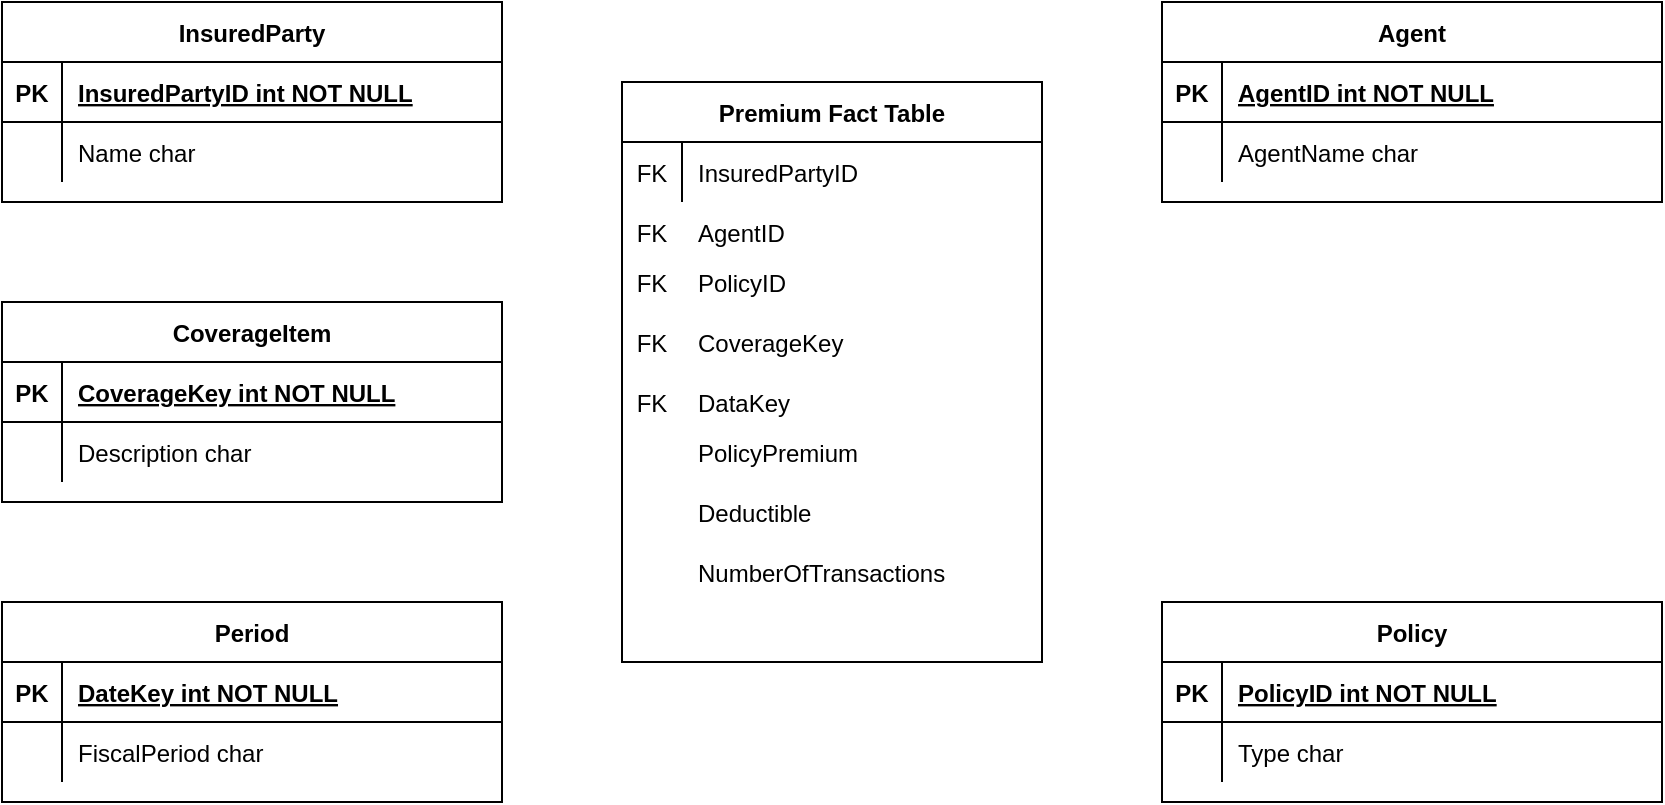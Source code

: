 <mxfile version="14.3.1" type="github">
  <diagram id="R2lEEEUBdFMjLlhIrx00" name="Page-1">
    <mxGraphModel dx="628" dy="577" grid="1" gridSize="10" guides="1" tooltips="1" connect="1" arrows="1" fold="1" page="1" pageScale="1" pageWidth="850" pageHeight="1100" math="0" shadow="0" extFonts="Permanent Marker^https://fonts.googleapis.com/css?family=Permanent+Marker">
      <root>
        <mxCell id="0" />
        <mxCell id="1" parent="0" />
        <mxCell id="C-vyLk0tnHw3VtMMgP7b-23" value="InsuredParty" style="shape=table;startSize=30;container=1;collapsible=1;childLayout=tableLayout;fixedRows=1;rowLines=0;fontStyle=1;align=center;resizeLast=1;" parent="1" vertex="1">
          <mxGeometry x="10" y="120" width="250" height="100" as="geometry" />
        </mxCell>
        <mxCell id="C-vyLk0tnHw3VtMMgP7b-24" value="" style="shape=partialRectangle;collapsible=0;dropTarget=0;pointerEvents=0;fillColor=none;points=[[0,0.5],[1,0.5]];portConstraint=eastwest;top=0;left=0;right=0;bottom=1;" parent="C-vyLk0tnHw3VtMMgP7b-23" vertex="1">
          <mxGeometry y="30" width="250" height="30" as="geometry" />
        </mxCell>
        <mxCell id="C-vyLk0tnHw3VtMMgP7b-25" value="PK" style="shape=partialRectangle;overflow=hidden;connectable=0;fillColor=none;top=0;left=0;bottom=0;right=0;fontStyle=1;" parent="C-vyLk0tnHw3VtMMgP7b-24" vertex="1">
          <mxGeometry width="30" height="30" as="geometry" />
        </mxCell>
        <mxCell id="C-vyLk0tnHw3VtMMgP7b-26" value="InsuredPartyID int NOT NULL " style="shape=partialRectangle;overflow=hidden;connectable=0;fillColor=none;top=0;left=0;bottom=0;right=0;align=left;spacingLeft=6;fontStyle=5;" parent="C-vyLk0tnHw3VtMMgP7b-24" vertex="1">
          <mxGeometry x="30" width="220" height="30" as="geometry" />
        </mxCell>
        <mxCell id="C-vyLk0tnHw3VtMMgP7b-27" value="" style="shape=partialRectangle;collapsible=0;dropTarget=0;pointerEvents=0;fillColor=none;points=[[0,0.5],[1,0.5]];portConstraint=eastwest;top=0;left=0;right=0;bottom=0;" parent="C-vyLk0tnHw3VtMMgP7b-23" vertex="1">
          <mxGeometry y="60" width="250" height="30" as="geometry" />
        </mxCell>
        <mxCell id="C-vyLk0tnHw3VtMMgP7b-28" value="" style="shape=partialRectangle;overflow=hidden;connectable=0;fillColor=none;top=0;left=0;bottom=0;right=0;" parent="C-vyLk0tnHw3VtMMgP7b-27" vertex="1">
          <mxGeometry width="30" height="30" as="geometry" />
        </mxCell>
        <mxCell id="C-vyLk0tnHw3VtMMgP7b-29" value="Name char" style="shape=partialRectangle;overflow=hidden;connectable=0;fillColor=none;top=0;left=0;bottom=0;right=0;align=left;spacingLeft=6;" parent="C-vyLk0tnHw3VtMMgP7b-27" vertex="1">
          <mxGeometry x="30" width="220" height="30" as="geometry" />
        </mxCell>
        <mxCell id="JneLVEux4so_F-c8nc_q-1" value="CoverageItem" style="shape=table;startSize=30;container=1;collapsible=1;childLayout=tableLayout;fixedRows=1;rowLines=0;fontStyle=1;align=center;resizeLast=1;" vertex="1" parent="1">
          <mxGeometry x="10" y="270" width="250" height="100" as="geometry" />
        </mxCell>
        <mxCell id="JneLVEux4so_F-c8nc_q-2" value="" style="shape=partialRectangle;collapsible=0;dropTarget=0;pointerEvents=0;fillColor=none;points=[[0,0.5],[1,0.5]];portConstraint=eastwest;top=0;left=0;right=0;bottom=1;" vertex="1" parent="JneLVEux4so_F-c8nc_q-1">
          <mxGeometry y="30" width="250" height="30" as="geometry" />
        </mxCell>
        <mxCell id="JneLVEux4so_F-c8nc_q-3" value="PK" style="shape=partialRectangle;overflow=hidden;connectable=0;fillColor=none;top=0;left=0;bottom=0;right=0;fontStyle=1;" vertex="1" parent="JneLVEux4so_F-c8nc_q-2">
          <mxGeometry width="30" height="30" as="geometry" />
        </mxCell>
        <mxCell id="JneLVEux4so_F-c8nc_q-4" value="CoverageKey int NOT NULL " style="shape=partialRectangle;overflow=hidden;connectable=0;fillColor=none;top=0;left=0;bottom=0;right=0;align=left;spacingLeft=6;fontStyle=5;" vertex="1" parent="JneLVEux4so_F-c8nc_q-2">
          <mxGeometry x="30" width="220" height="30" as="geometry" />
        </mxCell>
        <mxCell id="JneLVEux4so_F-c8nc_q-5" value="" style="shape=partialRectangle;collapsible=0;dropTarget=0;pointerEvents=0;fillColor=none;points=[[0,0.5],[1,0.5]];portConstraint=eastwest;top=0;left=0;right=0;bottom=0;" vertex="1" parent="JneLVEux4so_F-c8nc_q-1">
          <mxGeometry y="60" width="250" height="30" as="geometry" />
        </mxCell>
        <mxCell id="JneLVEux4so_F-c8nc_q-6" value="" style="shape=partialRectangle;overflow=hidden;connectable=0;fillColor=none;top=0;left=0;bottom=0;right=0;" vertex="1" parent="JneLVEux4so_F-c8nc_q-5">
          <mxGeometry width="30" height="30" as="geometry" />
        </mxCell>
        <mxCell id="JneLVEux4so_F-c8nc_q-7" value="Description char" style="shape=partialRectangle;overflow=hidden;connectable=0;fillColor=none;top=0;left=0;bottom=0;right=0;align=left;spacingLeft=6;" vertex="1" parent="JneLVEux4so_F-c8nc_q-5">
          <mxGeometry x="30" width="220" height="30" as="geometry" />
        </mxCell>
        <mxCell id="JneLVEux4so_F-c8nc_q-8" value="Agent" style="shape=table;startSize=30;container=1;collapsible=1;childLayout=tableLayout;fixedRows=1;rowLines=0;fontStyle=1;align=center;resizeLast=1;" vertex="1" parent="1">
          <mxGeometry x="590" y="120" width="250" height="100" as="geometry" />
        </mxCell>
        <mxCell id="JneLVEux4so_F-c8nc_q-9" value="" style="shape=partialRectangle;collapsible=0;dropTarget=0;pointerEvents=0;fillColor=none;points=[[0,0.5],[1,0.5]];portConstraint=eastwest;top=0;left=0;right=0;bottom=1;" vertex="1" parent="JneLVEux4so_F-c8nc_q-8">
          <mxGeometry y="30" width="250" height="30" as="geometry" />
        </mxCell>
        <mxCell id="JneLVEux4so_F-c8nc_q-10" value="PK" style="shape=partialRectangle;overflow=hidden;connectable=0;fillColor=none;top=0;left=0;bottom=0;right=0;fontStyle=1;" vertex="1" parent="JneLVEux4so_F-c8nc_q-9">
          <mxGeometry width="30" height="30" as="geometry" />
        </mxCell>
        <mxCell id="JneLVEux4so_F-c8nc_q-11" value="AgentID int NOT NULL " style="shape=partialRectangle;overflow=hidden;connectable=0;fillColor=none;top=0;left=0;bottom=0;right=0;align=left;spacingLeft=6;fontStyle=5;" vertex="1" parent="JneLVEux4so_F-c8nc_q-9">
          <mxGeometry x="30" width="220" height="30" as="geometry" />
        </mxCell>
        <mxCell id="JneLVEux4so_F-c8nc_q-12" value="" style="shape=partialRectangle;collapsible=0;dropTarget=0;pointerEvents=0;fillColor=none;points=[[0,0.5],[1,0.5]];portConstraint=eastwest;top=0;left=0;right=0;bottom=0;" vertex="1" parent="JneLVEux4so_F-c8nc_q-8">
          <mxGeometry y="60" width="250" height="30" as="geometry" />
        </mxCell>
        <mxCell id="JneLVEux4so_F-c8nc_q-13" value="" style="shape=partialRectangle;overflow=hidden;connectable=0;fillColor=none;top=0;left=0;bottom=0;right=0;" vertex="1" parent="JneLVEux4so_F-c8nc_q-12">
          <mxGeometry width="30" height="30" as="geometry" />
        </mxCell>
        <mxCell id="JneLVEux4so_F-c8nc_q-14" value="AgentName char" style="shape=partialRectangle;overflow=hidden;connectable=0;fillColor=none;top=0;left=0;bottom=0;right=0;align=left;spacingLeft=6;" vertex="1" parent="JneLVEux4so_F-c8nc_q-12">
          <mxGeometry x="30" width="220" height="30" as="geometry" />
        </mxCell>
        <mxCell id="JneLVEux4so_F-c8nc_q-15" value="Policy" style="shape=table;startSize=30;container=1;collapsible=1;childLayout=tableLayout;fixedRows=1;rowLines=0;fontStyle=1;align=center;resizeLast=1;" vertex="1" parent="1">
          <mxGeometry x="590" y="420" width="250" height="100" as="geometry" />
        </mxCell>
        <mxCell id="JneLVEux4so_F-c8nc_q-16" value="" style="shape=partialRectangle;collapsible=0;dropTarget=0;pointerEvents=0;fillColor=none;points=[[0,0.5],[1,0.5]];portConstraint=eastwest;top=0;left=0;right=0;bottom=1;" vertex="1" parent="JneLVEux4so_F-c8nc_q-15">
          <mxGeometry y="30" width="250" height="30" as="geometry" />
        </mxCell>
        <mxCell id="JneLVEux4so_F-c8nc_q-17" value="PK" style="shape=partialRectangle;overflow=hidden;connectable=0;fillColor=none;top=0;left=0;bottom=0;right=0;fontStyle=1;" vertex="1" parent="JneLVEux4so_F-c8nc_q-16">
          <mxGeometry width="30" height="30" as="geometry" />
        </mxCell>
        <mxCell id="JneLVEux4so_F-c8nc_q-18" value="PolicyID int NOT NULL " style="shape=partialRectangle;overflow=hidden;connectable=0;fillColor=none;top=0;left=0;bottom=0;right=0;align=left;spacingLeft=6;fontStyle=5;" vertex="1" parent="JneLVEux4so_F-c8nc_q-16">
          <mxGeometry x="30" width="220" height="30" as="geometry" />
        </mxCell>
        <mxCell id="JneLVEux4so_F-c8nc_q-19" value="" style="shape=partialRectangle;collapsible=0;dropTarget=0;pointerEvents=0;fillColor=none;points=[[0,0.5],[1,0.5]];portConstraint=eastwest;top=0;left=0;right=0;bottom=0;" vertex="1" parent="JneLVEux4so_F-c8nc_q-15">
          <mxGeometry y="60" width="250" height="30" as="geometry" />
        </mxCell>
        <mxCell id="JneLVEux4so_F-c8nc_q-20" value="" style="shape=partialRectangle;overflow=hidden;connectable=0;fillColor=none;top=0;left=0;bottom=0;right=0;" vertex="1" parent="JneLVEux4so_F-c8nc_q-19">
          <mxGeometry width="30" height="30" as="geometry" />
        </mxCell>
        <mxCell id="JneLVEux4so_F-c8nc_q-21" value="Type char" style="shape=partialRectangle;overflow=hidden;connectable=0;fillColor=none;top=0;left=0;bottom=0;right=0;align=left;spacingLeft=6;" vertex="1" parent="JneLVEux4so_F-c8nc_q-19">
          <mxGeometry x="30" width="220" height="30" as="geometry" />
        </mxCell>
        <mxCell id="JneLVEux4so_F-c8nc_q-22" value="Period" style="shape=table;startSize=30;container=1;collapsible=1;childLayout=tableLayout;fixedRows=1;rowLines=0;fontStyle=1;align=center;resizeLast=1;" vertex="1" parent="1">
          <mxGeometry x="10" y="420" width="250" height="100" as="geometry" />
        </mxCell>
        <mxCell id="JneLVEux4so_F-c8nc_q-23" value="" style="shape=partialRectangle;collapsible=0;dropTarget=0;pointerEvents=0;fillColor=none;points=[[0,0.5],[1,0.5]];portConstraint=eastwest;top=0;left=0;right=0;bottom=1;" vertex="1" parent="JneLVEux4so_F-c8nc_q-22">
          <mxGeometry y="30" width="250" height="30" as="geometry" />
        </mxCell>
        <mxCell id="JneLVEux4so_F-c8nc_q-24" value="PK" style="shape=partialRectangle;overflow=hidden;connectable=0;fillColor=none;top=0;left=0;bottom=0;right=0;fontStyle=1;" vertex="1" parent="JneLVEux4so_F-c8nc_q-23">
          <mxGeometry width="30" height="30" as="geometry" />
        </mxCell>
        <mxCell id="JneLVEux4so_F-c8nc_q-25" value="DateKey int NOT NULL " style="shape=partialRectangle;overflow=hidden;connectable=0;fillColor=none;top=0;left=0;bottom=0;right=0;align=left;spacingLeft=6;fontStyle=5;" vertex="1" parent="JneLVEux4so_F-c8nc_q-23">
          <mxGeometry x="30" width="220" height="30" as="geometry" />
        </mxCell>
        <mxCell id="JneLVEux4so_F-c8nc_q-26" value="" style="shape=partialRectangle;collapsible=0;dropTarget=0;pointerEvents=0;fillColor=none;points=[[0,0.5],[1,0.5]];portConstraint=eastwest;top=0;left=0;right=0;bottom=0;" vertex="1" parent="JneLVEux4so_F-c8nc_q-22">
          <mxGeometry y="60" width="250" height="30" as="geometry" />
        </mxCell>
        <mxCell id="JneLVEux4so_F-c8nc_q-27" value="" style="shape=partialRectangle;overflow=hidden;connectable=0;fillColor=none;top=0;left=0;bottom=0;right=0;" vertex="1" parent="JneLVEux4so_F-c8nc_q-26">
          <mxGeometry width="30" height="30" as="geometry" />
        </mxCell>
        <mxCell id="JneLVEux4so_F-c8nc_q-28" value="FiscalPeriod char" style="shape=partialRectangle;overflow=hidden;connectable=0;fillColor=none;top=0;left=0;bottom=0;right=0;align=left;spacingLeft=6;" vertex="1" parent="JneLVEux4so_F-c8nc_q-26">
          <mxGeometry x="30" width="220" height="30" as="geometry" />
        </mxCell>
        <mxCell id="JneLVEux4so_F-c8nc_q-29" value="Premium Fact Table" style="shape=table;startSize=30;container=1;collapsible=1;childLayout=tableLayout;fixedRows=1;rowLines=0;fontStyle=1;align=center;resizeLast=1;" vertex="1" parent="1">
          <mxGeometry x="320" y="160" width="210" height="290" as="geometry" />
        </mxCell>
        <mxCell id="JneLVEux4so_F-c8nc_q-33" value="" style="shape=partialRectangle;collapsible=0;dropTarget=0;pointerEvents=0;fillColor=none;points=[[0,0.5],[1,0.5]];portConstraint=eastwest;top=0;left=0;right=0;bottom=0;" vertex="1" parent="JneLVEux4so_F-c8nc_q-29">
          <mxGeometry y="30" width="210" height="30" as="geometry" />
        </mxCell>
        <mxCell id="JneLVEux4so_F-c8nc_q-34" value="FK" style="shape=partialRectangle;overflow=hidden;connectable=0;fillColor=none;top=0;left=0;bottom=0;right=0;" vertex="1" parent="JneLVEux4so_F-c8nc_q-33">
          <mxGeometry width="30" height="30" as="geometry" />
        </mxCell>
        <mxCell id="JneLVEux4so_F-c8nc_q-35" value="InsuredPartyID" style="shape=partialRectangle;overflow=hidden;connectable=0;fillColor=none;top=0;left=0;bottom=0;right=0;align=left;spacingLeft=6;" vertex="1" parent="JneLVEux4so_F-c8nc_q-33">
          <mxGeometry x="30" width="180" height="30" as="geometry" />
        </mxCell>
        <mxCell id="JneLVEux4so_F-c8nc_q-36" value="FK" style="shape=partialRectangle;overflow=hidden;connectable=0;fillColor=none;top=0;left=0;bottom=0;right=0;" vertex="1" parent="1">
          <mxGeometry x="320" y="245" width="30" height="30" as="geometry" />
        </mxCell>
        <mxCell id="JneLVEux4so_F-c8nc_q-37" value="PolicyID" style="shape=partialRectangle;overflow=hidden;connectable=0;fillColor=none;top=0;left=0;bottom=0;right=0;align=left;spacingLeft=6;" vertex="1" parent="1">
          <mxGeometry x="350" y="245" width="180" height="30" as="geometry" />
        </mxCell>
        <mxCell id="JneLVEux4so_F-c8nc_q-38" value="FK" style="shape=partialRectangle;overflow=hidden;connectable=0;fillColor=none;top=0;left=0;bottom=0;right=0;" vertex="1" parent="1">
          <mxGeometry x="320" y="275" width="30" height="30" as="geometry" />
        </mxCell>
        <mxCell id="JneLVEux4so_F-c8nc_q-39" value="CoverageKey" style="shape=partialRectangle;overflow=hidden;connectable=0;fillColor=none;top=0;left=0;bottom=0;right=0;align=left;spacingLeft=6;" vertex="1" parent="1">
          <mxGeometry x="350" y="275" width="180" height="30" as="geometry" />
        </mxCell>
        <mxCell id="JneLVEux4so_F-c8nc_q-40" value="FK" style="shape=partialRectangle;overflow=hidden;connectable=0;fillColor=none;top=0;left=0;bottom=0;right=0;" vertex="1" parent="1">
          <mxGeometry x="320" y="305" width="30" height="30" as="geometry" />
        </mxCell>
        <mxCell id="JneLVEux4so_F-c8nc_q-41" value="DataKey" style="shape=partialRectangle;overflow=hidden;connectable=0;fillColor=none;top=0;left=0;bottom=0;right=0;align=left;spacingLeft=6;" vertex="1" parent="1">
          <mxGeometry x="350" y="305" width="170" height="30" as="geometry" />
        </mxCell>
        <mxCell id="JneLVEux4so_F-c8nc_q-42" value="FK" style="shape=partialRectangle;overflow=hidden;connectable=0;fillColor=none;top=0;left=0;bottom=0;right=0;" vertex="1" parent="1">
          <mxGeometry x="320" y="220" width="30" height="30" as="geometry" />
        </mxCell>
        <mxCell id="JneLVEux4so_F-c8nc_q-43" value="AgentID" style="shape=partialRectangle;overflow=hidden;connectable=0;fillColor=none;top=0;left=0;bottom=0;right=0;align=left;spacingLeft=6;" vertex="1" parent="1">
          <mxGeometry x="350" y="220" width="180" height="30" as="geometry" />
        </mxCell>
        <mxCell id="JneLVEux4so_F-c8nc_q-45" value="PolicyPremium" style="shape=partialRectangle;overflow=hidden;connectable=0;fillColor=none;top=0;left=0;bottom=0;right=0;align=left;spacingLeft=6;" vertex="1" parent="1">
          <mxGeometry x="350" y="330" width="180" height="30" as="geometry" />
        </mxCell>
        <mxCell id="JneLVEux4so_F-c8nc_q-47" value="Deductible" style="shape=partialRectangle;overflow=hidden;connectable=0;fillColor=none;top=0;left=0;bottom=0;right=0;align=left;spacingLeft=6;" vertex="1" parent="1">
          <mxGeometry x="350" y="360" width="180" height="30" as="geometry" />
        </mxCell>
        <mxCell id="JneLVEux4so_F-c8nc_q-49" value="NumberOfTransactions" style="shape=partialRectangle;overflow=hidden;connectable=0;fillColor=none;top=0;left=0;bottom=0;right=0;align=left;spacingLeft=6;" vertex="1" parent="1">
          <mxGeometry x="350" y="390" width="180" height="30" as="geometry" />
        </mxCell>
      </root>
    </mxGraphModel>
  </diagram>
</mxfile>
